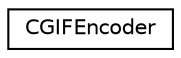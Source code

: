 digraph G
{
  edge [fontname="Helvetica",fontsize="10",labelfontname="Helvetica",labelfontsize="10"];
  node [fontname="Helvetica",fontsize="10",shape=record];
  rankdir="LR";
  Node1 [label="CGIFEncoder",height=0.2,width=0.4,color="black", fillcolor="white", style="filled",URL="$class_c_g_i_f_encoder.html"];
}
